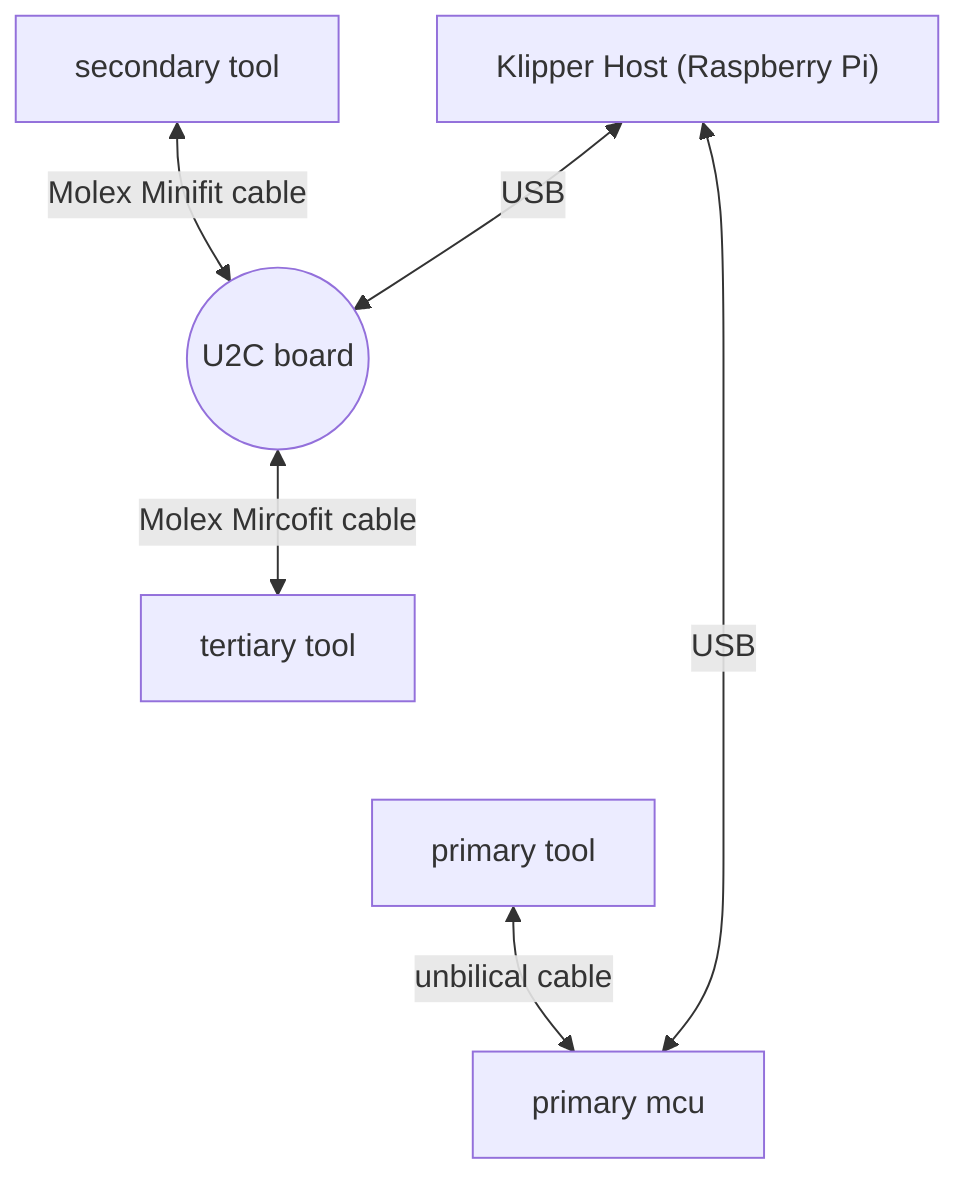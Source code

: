 graph TD;
    sbc["Klipper Host (Raspberry Pi)"]
    u2c((U2C board))
    t0[primary tool]
    t1[secondary tool]
    t2[tertiary tool]
    primary[primary mcu]

    t1 <--Molex Minifit cable--> u2c
    sbc <--USB--> u2c 
    u2c <--Molex Mircofit cable-->  t2  
    t0 <-- unbilical cable--> primary
    sbc <--USB-----> primary
